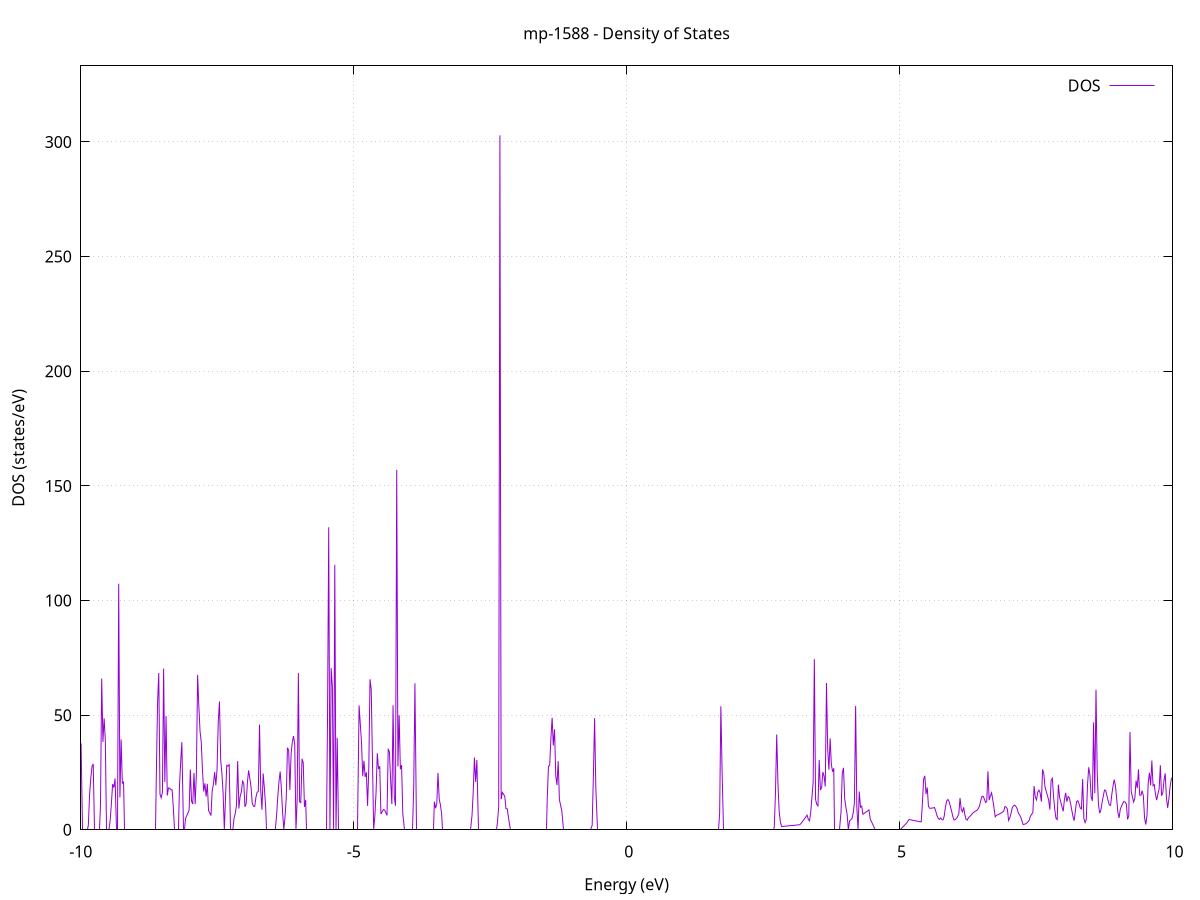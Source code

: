 set title 'mp-1588 - Density of States'
set xlabel 'Energy (eV)'
set ylabel 'DOS (states/eV)'
set grid
set xrange [-10:10]
set yrange [0:333.196]
set xzeroaxis lt -1
set terminal png size 800,600
set output 'mp-1588_dos_gnuplot.png'
plot '-' using 1:2 with lines title 'DOS'
-28.833200 0.000000
-28.810900 0.000000
-28.788700 0.000000
-28.766500 0.000000
-28.744200 0.000000
-28.722000 0.000000
-28.699700 0.000000
-28.677500 0.000000
-28.655200 0.000000
-28.633000 0.000000
-28.610800 0.000000
-28.588500 0.000000
-28.566300 0.000000
-28.544000 0.000000
-28.521800 0.000000
-28.499600 0.000000
-28.477300 0.000000
-28.455100 0.000000
-28.432800 0.000000
-28.410600 0.000000
-28.388400 0.000000
-28.366100 0.000000
-28.343900 0.000000
-28.321600 0.000000
-28.299400 0.000000
-28.277200 0.000000
-28.254900 0.000000
-28.232700 0.000000
-28.210400 0.000000
-28.188200 0.000000
-28.165900 0.000000
-28.143700 0.000000
-28.121500 0.000000
-28.099200 0.000000
-28.077000 0.000000
-28.054700 0.000000
-28.032500 0.000000
-28.010300 0.000000
-27.988000 0.000000
-27.965800 0.000000
-27.943500 0.000000
-27.921300 0.000000
-27.899100 0.000000
-27.876800 0.000000
-27.854600 0.000000
-27.832300 0.000000
-27.810100 0.000000
-27.787800 0.000000
-27.765600 0.000000
-27.743400 0.000000
-27.721100 0.000000
-27.698900 0.000000
-27.676600 0.000000
-27.654400 0.000000
-27.632200 0.000000
-27.609900 0.000000
-27.587700 0.000000
-27.565400 0.000000
-27.543200 0.000000
-27.521000 0.000000
-27.498700 0.000000
-27.476500 0.000000
-27.454200 0.000000
-27.432000 0.000000
-27.409700 0.000000
-27.387500 0.000000
-27.365300 0.000000
-27.343000 0.000000
-27.320800 0.000000
-27.298500 0.000000
-27.276300 0.000000
-27.254100 0.000000
-27.231800 0.000000
-27.209600 0.000000
-27.187300 0.000000
-27.165100 0.000000
-27.142900 0.000000
-27.120600 0.000000
-27.098400 0.000000
-27.076100 0.000000
-27.053900 0.000000
-27.031600 0.000000
-27.009400 0.000000
-26.987200 0.000000
-26.964900 0.000000
-26.942700 0.000000
-26.920400 0.000000
-26.898200 0.000000
-26.876000 0.000000
-26.853700 0.000000
-26.831500 0.000000
-26.809200 52.365300
-26.787000 88.742800
-26.764800 0.000000
-26.742500 0.000000
-26.720300 0.000000
-26.698000 0.000000
-26.675800 0.000000
-26.653500 0.000000
-26.631300 0.000000
-26.609100 0.000000
-26.586800 107.882700
-26.564600 0.000000
-26.542300 0.000000
-26.520100 58.008400
-26.497900 99.785500
-26.475600 407.110300
-26.453400 0.000000
-26.431100 0.000000
-26.408900 0.000000
-26.386700 0.000000
-26.364400 0.000000
-26.342200 0.000000
-26.319900 0.000000
-26.297700 0.000000
-26.275500 0.000000
-26.253200 226.582200
-26.231000 44.356100
-26.208700 0.000000
-26.186500 31.926200
-26.164200 134.675900
-26.142000 66.393600
-26.119800 0.000000
-26.097500 0.000000
-26.075300 0.000000
-26.053000 0.000000
-26.030800 0.000000
-26.008600 0.000000
-25.986300 0.000000
-25.964100 0.000000
-25.941800 0.000000
-25.919600 0.000000
-25.897400 0.000000
-25.875100 0.000000
-25.852900 0.000000
-25.830600 0.000000
-25.808400 0.000000
-25.786100 0.000000
-25.763900 0.000000
-25.741700 0.000000
-25.719400 0.000000
-25.697200 0.000000
-25.674900 0.000000
-25.652700 0.000000
-25.630500 0.000000
-25.608200 0.000000
-25.586000 0.000000
-25.563700 0.000000
-25.541500 0.000000
-25.519300 0.000000
-25.497000 0.000000
-25.474800 0.000000
-25.452500 0.000000
-25.430300 0.000000
-25.408000 0.000000
-25.385800 0.000000
-25.363600 0.000000
-25.341300 0.000000
-25.319100 0.000000
-25.296800 0.000000
-25.274600 0.000000
-25.252400 0.000000
-25.230100 0.000000
-25.207900 0.000000
-25.185600 0.000000
-25.163400 0.000000
-25.141200 0.000000
-25.118900 0.000000
-25.096700 0.000000
-25.074400 0.000000
-25.052200 0.000000
-25.029900 0.000000
-25.007700 0.000000
-24.985500 0.000000
-24.963200 0.000000
-24.941000 0.000000
-24.918700 0.000000
-24.896500 0.000000
-24.874300 0.000000
-24.852000 0.000000
-24.829800 0.000000
-24.807500 0.000000
-24.785300 0.000000
-24.763100 0.000000
-24.740800 0.000000
-24.718600 0.000000
-24.696300 0.000000
-24.674100 0.000000
-24.651800 0.000000
-24.629600 0.000000
-24.607400 0.000000
-24.585100 0.000000
-24.562900 0.000000
-24.540600 0.000000
-24.518400 0.000000
-24.496200 0.000000
-24.473900 0.000000
-24.451700 0.000000
-24.429400 0.000000
-24.407200 0.000000
-24.385000 0.000000
-24.362700 0.000000
-24.340500 0.000000
-24.318200 0.000000
-24.296000 0.000000
-24.273800 0.000000
-24.251500 0.000000
-24.229300 0.000000
-24.207000 0.000000
-24.184800 0.000000
-24.162500 0.000000
-24.140300 0.000000
-24.118100 0.000000
-24.095800 0.000000
-24.073600 0.000000
-24.051300 0.000000
-24.029100 0.000000
-24.006900 0.000000
-23.984600 0.000000
-23.962400 0.000000
-23.940100 0.000000
-23.917900 0.000000
-23.895700 0.000000
-23.873400 0.000000
-23.851200 0.000000
-23.828900 0.000000
-23.806700 0.000000
-23.784400 0.000000
-23.762200 0.000000
-23.740000 0.000000
-23.717700 0.000000
-23.695500 0.000000
-23.673200 0.000000
-23.651000 0.000000
-23.628800 0.000000
-23.606500 0.000000
-23.584300 0.000000
-23.562000 0.000000
-23.539800 0.000000
-23.517600 0.000000
-23.495300 0.000000
-23.473100 0.000000
-23.450800 0.000000
-23.428600 0.000000
-23.406300 0.000000
-23.384100 0.000000
-23.361900 0.000000
-23.339600 0.000000
-23.317400 0.000000
-23.295100 0.000000
-23.272900 0.000000
-23.250700 0.000000
-23.228400 0.000000
-23.206200 0.000000
-23.183900 0.000000
-23.161700 0.000000
-23.139500 0.000000
-23.117200 0.000000
-23.095000 0.000000
-23.072700 0.000000
-23.050500 0.000000
-23.028200 0.000000
-23.006000 0.000000
-22.983800 0.000000
-22.961500 0.000000
-22.939300 0.000000
-22.917000 0.000000
-22.894800 0.000000
-22.872600 0.000000
-22.850300 0.000000
-22.828100 0.000000
-22.805800 0.000000
-22.783600 0.000000
-22.761400 0.000000
-22.739100 0.000000
-22.716900 0.000000
-22.694600 0.000000
-22.672400 0.000000
-22.650200 0.000000
-22.627900 0.000000
-22.605700 0.000000
-22.583400 0.000000
-22.561200 0.000000
-22.538900 0.000000
-22.516700 0.000000
-22.494500 0.000000
-22.472200 0.000000
-22.450000 0.000000
-22.427700 0.000000
-22.405500 0.000000
-22.383300 0.000000
-22.361000 0.000000
-22.338800 0.000000
-22.316500 0.000000
-22.294300 0.000000
-22.272100 0.000000
-22.249800 0.000000
-22.227600 0.000000
-22.205300 0.000000
-22.183100 0.000000
-22.160800 0.000000
-22.138600 0.000000
-22.116400 0.000000
-22.094100 0.000000
-22.071900 0.000000
-22.049600 0.000000
-22.027400 0.000000
-22.005200 0.000000
-21.982900 0.000000
-21.960700 0.000000
-21.938400 0.000000
-21.916200 0.000000
-21.894000 0.000000
-21.871700 0.000000
-21.849500 0.000000
-21.827200 0.000000
-21.805000 0.000000
-21.782700 0.000000
-21.760500 0.000000
-21.738300 0.000000
-21.716000 0.000000
-21.693800 0.000000
-21.671500 0.000000
-21.649300 0.000000
-21.627100 0.000000
-21.604800 0.000000
-21.582600 0.000000
-21.560300 0.000000
-21.538100 0.000000
-21.515900 0.000000
-21.493600 0.000000
-21.471400 0.000000
-21.449100 0.000000
-21.426900 0.000000
-21.404600 0.000000
-21.382400 0.000000
-21.360200 0.000000
-21.337900 0.000000
-21.315700 0.000000
-21.293400 0.000000
-21.271200 0.000000
-21.249000 0.000000
-21.226700 0.000000
-21.204500 0.000000
-21.182200 0.000000
-21.160000 0.000000
-21.137800 0.000000
-21.115500 0.000000
-21.093300 0.000000
-21.071000 0.000000
-21.048800 0.000000
-21.026500 0.000000
-21.004300 0.000000
-20.982100 0.000000
-20.959800 0.000000
-20.937600 0.000000
-20.915300 0.000000
-20.893100 0.000000
-20.870900 0.000000
-20.848600 0.000000
-20.826400 0.000000
-20.804100 0.000000
-20.781900 0.000000
-20.759700 0.000000
-20.737400 0.000000
-20.715200 0.000000
-20.692900 0.000000
-20.670700 0.000000
-20.648500 0.000000
-20.626200 0.000000
-20.604000 0.000000
-20.581700 0.000000
-20.559500 0.000000
-20.537200 0.000000
-20.515000 0.000000
-20.492800 0.000000
-20.470500 0.000000
-20.448300 0.000000
-20.426000 0.000000
-20.403800 0.000000
-20.381600 0.000000
-20.359300 0.000000
-20.337100 0.000000
-20.314800 0.000000
-20.292600 0.000000
-20.270400 0.000000
-20.248100 0.000000
-20.225900 0.000000
-20.203600 0.000000
-20.181400 0.000000
-20.159100 0.000000
-20.136900 0.000000
-20.114700 0.000000
-20.092400 0.000000
-20.070200 0.000000
-20.047900 0.000000
-20.025700 0.000000
-20.003500 0.000000
-19.981200 0.000000
-19.959000 0.000000
-19.936700 0.000000
-19.914500 0.000000
-19.892300 0.000000
-19.870000 0.000000
-19.847800 0.000000
-19.825500 0.000000
-19.803300 0.000000
-19.781000 0.000000
-19.758800 0.000000
-19.736600 0.000000
-19.714300 0.000000
-19.692100 0.000000
-19.669800 0.000000
-19.647600 0.000000
-19.625400 0.000000
-19.603100 0.000000
-19.580900 0.000000
-19.558600 0.000000
-19.536400 0.000000
-19.514200 0.000000
-19.491900 0.000000
-19.469700 0.000000
-19.447400 0.000000
-19.425200 0.000000
-19.402900 0.000000
-19.380700 0.000000
-19.358500 0.000000
-19.336200 0.000000
-19.314000 0.000000
-19.291700 0.000000
-19.269500 0.000000
-19.247300 0.000000
-19.225000 0.000000
-19.202800 0.000000
-19.180500 0.000000
-19.158300 0.000000
-19.136100 0.000000
-19.113800 0.000000
-19.091600 0.000000
-19.069300 0.000000
-19.047100 0.000000
-19.024800 0.000000
-19.002600 0.000000
-18.980400 0.000000
-18.958100 0.000000
-18.935900 0.000000
-18.913600 0.000000
-18.891400 0.000000
-18.869200 0.000000
-18.846900 0.000000
-18.824700 0.000000
-18.802400 0.000000
-18.780200 0.000000
-18.758000 0.000000
-18.735700 0.000000
-18.713500 0.000000
-18.691200 0.000000
-18.669000 0.000000
-18.646800 0.000000
-18.624500 0.000000
-18.602300 0.000000
-18.580000 0.000000
-18.557800 0.000000
-18.535500 0.000000
-18.513300 0.000000
-18.491100 0.000000
-18.468800 0.000000
-18.446600 0.000000
-18.424300 0.000000
-18.402100 0.000000
-18.379900 0.000000
-18.357600 0.000000
-18.335400 0.000000
-18.313100 0.000000
-18.290900 0.000000
-18.268700 0.000000
-18.246400 0.000000
-18.224200 0.000000
-18.201900 0.000000
-18.179700 0.000000
-18.157400 0.000000
-18.135200 0.000000
-18.113000 0.000000
-18.090700 0.000000
-18.068500 0.000000
-18.046200 0.000000
-18.024000 0.000000
-18.001800 0.000000
-17.979500 0.000000
-17.957300 0.000000
-17.935000 0.000000
-17.912800 0.000000
-17.890600 0.000000
-17.868300 0.000000
-17.846100 0.000000
-17.823800 0.000000
-17.801600 0.000000
-17.779300 0.000000
-17.757100 0.000000
-17.734900 0.000000
-17.712600 0.000000
-17.690400 0.000000
-17.668100 0.000000
-17.645900 56.799400
-17.623700 154.063000
-17.601400 0.000000
-17.579200 178.960800
-17.556900 0.000000
-17.534700 0.000000
-17.512500 0.000000
-17.490200 0.000000
-17.468000 0.000000
-17.445700 0.000000
-17.423500 0.000000
-17.401200 0.000000
-17.379000 0.000000
-17.356800 0.000000
-17.334500 0.000000
-17.312300 0.000000
-17.290000 0.000000
-17.267800 0.000000
-17.245600 0.000000
-17.223300 0.000000
-17.201100 0.000000
-17.178800 0.000000
-17.156600 0.000000
-17.134400 0.000000
-17.112100 0.000000
-17.089900 0.000000
-17.067600 0.000000
-17.045400 0.000000
-17.023200 0.000000
-17.000900 0.000000
-16.978700 0.000000
-16.956400 0.000000
-16.934200 0.000000
-16.911900 0.000000
-16.889700 0.000000
-16.867500 0.000000
-16.845200 0.000000
-16.823000 0.000000
-16.800700 0.000000
-16.778500 0.000000
-16.756300 0.000000
-16.734000 0.000000
-16.711800 0.000000
-16.689500 0.000000
-16.667300 0.000000
-16.645100 0.000000
-16.622800 0.000000
-16.600600 0.000000
-16.578300 0.000000
-16.556100 0.000000
-16.533800 0.000000
-16.511600 0.000000
-16.489400 0.000000
-16.467100 0.000000
-16.444900 0.000000
-16.422600 0.000000
-16.400400 0.000000
-16.378200 0.000000
-16.355900 0.000000
-16.333700 0.000000
-16.311400 0.000000
-16.289200 0.000000
-16.267000 0.000000
-16.244700 0.000000
-16.222500 0.000000
-16.200200 0.000000
-16.178000 0.000000
-16.155700 0.000000
-16.133500 0.000000
-16.111300 0.000000
-16.089000 0.000000
-16.066800 0.000000
-16.044500 0.000000
-16.022300 0.000000
-16.000100 0.000000
-15.977800 0.000000
-15.955600 0.000000
-15.933300 0.000000
-15.911100 0.000000
-15.888900 0.000000
-15.866600 0.000000
-15.844400 0.000000
-15.822100 0.000000
-15.799900 0.000000
-15.777600 0.000000
-15.755400 0.000000
-15.733200 0.000000
-15.710900 0.000000
-15.688700 0.000000
-15.666400 0.000000
-15.644200 0.000000
-15.622000 0.000000
-15.599700 0.000000
-15.577500 0.000000
-15.555200 0.000000
-15.533000 0.000000
-15.510800 0.000000
-15.488500 0.000000
-15.466300 0.000000
-15.444000 0.000000
-15.421800 7.384300
-15.399500 48.489400
-15.377300 0.000000
-15.355100 0.000000
-15.332800 0.000000
-15.310600 0.000000
-15.288300 0.000000
-15.266100 0.000000
-15.243900 0.000000
-15.221600 0.000000
-15.199400 52.958300
-15.177100 43.950200
-15.154900 0.000000
-15.132700 0.000000
-15.110400 0.000000
-15.088200 0.000000
-15.065900 0.000000
-15.043700 0.000000
-15.021500 0.000000
-14.999200 0.000000
-14.977000 0.000000
-14.954700 0.000000
-14.932500 0.000000
-14.910200 0.000000
-14.888000 0.000000
-14.865800 0.000000
-14.843500 0.000000
-14.821300 0.000000
-14.799000 0.000000
-14.776800 0.000000
-14.754600 0.000000
-14.732300 0.000000
-14.710100 0.000000
-14.687800 0.000000
-14.665600 0.000000
-14.643400 0.000000
-14.621100 0.000000
-14.598900 0.000000
-14.576600 0.000000
-14.554400 0.000000
-14.532100 0.000000
-14.509900 0.000000
-14.487700 0.000000
-14.465400 0.000000
-14.443200 0.000000
-14.420900 190.174000
-14.398700 31.577400
-14.376500 0.000000
-14.354200 0.000000
-14.332000 0.000000
-14.309700 0.000000
-14.287500 0.000000
-14.265300 0.000000
-14.243000 44.984900
-14.220800 0.000000
-14.198500 0.000000
-14.176300 0.000000
-14.154000 0.000000
-14.131800 0.000000
-14.109600 0.000000
-14.087300 0.000000
-14.065100 0.000000
-14.042800 0.000000
-14.020600 0.000000
-13.998400 0.000000
-13.976100 0.000000
-13.953900 0.000000
-13.931600 0.000000
-13.909400 0.000000
-13.887200 0.000000
-13.864900 0.000000
-13.842700 0.000000
-13.820400 0.000000
-13.798200 0.000000
-13.775900 0.000000
-13.753700 0.000000
-13.731500 0.000000
-13.709200 0.000000
-13.687000 0.000000
-13.664700 0.000000
-13.642500 0.000000
-13.620300 0.000000
-13.598000 0.000000
-13.575800 0.000000
-13.553500 0.000000
-13.531300 0.000000
-13.509100 0.000000
-13.486800 0.000000
-13.464600 0.000000
-13.442300 0.000000
-13.420100 0.000000
-13.397800 43.230400
-13.375600 0.000000
-13.353400 0.000000
-13.331100 0.000000
-13.308900 0.000000
-13.286600 0.000000
-13.264400 0.000000
-13.242200 0.000000
-13.219900 0.000000
-13.197700 0.000000
-13.175400 0.000000
-13.153200 0.000000
-13.131000 0.000000
-13.108700 0.000000
-13.086500 0.000000
-13.064200 0.000000
-13.042000 0.000000
-13.019800 0.000000
-12.997500 0.000000
-12.975300 0.000000
-12.953000 0.000000
-12.930800 0.000000
-12.908500 0.000000
-12.886300 0.000000
-12.864100 0.000000
-12.841800 0.000000
-12.819600 0.000000
-12.797300 0.000000
-12.775100 0.000000
-12.752900 0.000000
-12.730600 0.000000
-12.708400 0.000000
-12.686100 0.000000
-12.663900 0.000000
-12.641700 0.000000
-12.619400 0.000000
-12.597200 0.000000
-12.574900 0.000000
-12.552700 0.000000
-12.530400 0.000000
-12.508200 0.000000
-12.486000 0.000000
-12.463700 220.312800
-12.441500 0.000000
-12.419200 0.000000
-12.397000 0.000000
-12.374800 0.000000
-12.352500 0.000000
-12.330300 0.000000
-12.308000 0.000000
-12.285800 0.000000
-12.263600 0.000000
-12.241300 0.000000
-12.219100 0.000000
-12.196800 0.000000
-12.174600 0.000000
-12.152300 0.000000
-12.130100 0.000000
-12.107900 0.000000
-12.085600 0.000000
-12.063400 0.000000
-12.041100 0.000000
-12.018900 0.000000
-11.996700 0.000000
-11.974400 0.000000
-11.952200 0.000000
-11.929900 0.000000
-11.907700 0.000000
-11.885500 0.000000
-11.863200 0.000000
-11.841000 113.434600
-11.818700 0.000000
-11.796500 0.000000
-11.774200 0.000000
-11.752000 0.000000
-11.729800 0.000000
-11.707500 0.000000
-11.685300 0.000000
-11.663000 0.000000
-11.640800 0.000000
-11.618600 0.000000
-11.596300 0.000000
-11.574100 0.000000
-11.551800 0.000000
-11.529600 13.492100
-11.507400 65.642900
-11.485100 57.851800
-11.462900 87.668700
-11.440600 39.266000
-11.418400 14.280400
-11.396100 2.425700
-11.373900 0.000000
-11.351700 0.000000
-11.329400 0.000000
-11.307200 0.000000
-11.284900 0.000000
-11.262700 0.000000
-11.240500 0.000000
-11.218200 0.000000
-11.196000 33.744000
-11.173700 29.697400
-11.151500 14.288600
-11.129300 0.000000
-11.107000 0.000000
-11.084800 0.000000
-11.062500 0.000000
-11.040300 0.000000
-11.018100 0.000000
-10.995800 0.000000
-10.973600 0.000000
-10.951300 0.000000
-10.929100 0.000000
-10.906800 0.000000
-10.884600 0.000000
-10.862400 0.000000
-10.840100 0.000000
-10.817900 0.000000
-10.795600 0.000000
-10.773400 0.000000
-10.751200 0.000000
-10.728900 0.000000
-10.706700 0.000000
-10.684400 0.000000
-10.662200 0.000000
-10.640000 0.000000
-10.617700 0.000000
-10.595500 0.000000
-10.573200 0.000000
-10.551000 0.000000
-10.528700 0.000000
-10.506500 0.000000
-10.484300 0.000000
-10.462000 0.000000
-10.439800 0.000000
-10.417500 0.000000
-10.395300 0.000000
-10.373100 0.000000
-10.350800 0.000000
-10.328600 0.000000
-10.306300 0.000000
-10.284100 0.000000
-10.261900 0.000000
-10.239600 0.000000
-10.217400 0.000000
-10.195100 0.000000
-10.172900 0.000000
-10.150600 0.000000
-10.128400 0.000000
-10.106200 15.476000
-10.083900 23.640500
-10.061700 29.358200
-10.039400 47.550900
-10.017200 33.882900
-9.995000 37.674700
-9.972700 0.000000
-9.950500 0.000000
-9.928200 0.000000
-9.906000 0.000000
-9.883800 0.000000
-9.861500 2.022500
-9.839300 15.181900
-9.817000 22.445700
-9.794800 27.628200
-9.772500 28.744700
-9.750300 0.000000
-9.728100 0.000000
-9.705800 0.000000
-9.683600 0.000000
-9.661300 0.000000
-9.639100 10.916900
-9.616900 65.952400
-9.594600 38.310000
-9.572400 48.585100
-9.550100 38.542700
-9.527900 0.000000
-9.505700 0.000000
-9.483400 0.171000
-9.461200 4.208900
-9.438900 11.693000
-9.416700 19.965200
-9.394500 18.402000
-9.372200 22.369500
-9.350000 0.000000
-9.327700 0.000000
-9.305500 107.309200
-9.283200 14.093500
-9.261000 39.374000
-9.238800 20.292800
-9.216500 20.823200
-9.194300 0.000000
-9.172000 0.000000
-9.149800 0.000000
-9.127600 0.000000
-9.105300 0.000000
-9.083100 0.000000
-9.060800 0.000000
-9.038600 0.000000
-9.016400 0.000000
-8.994100 0.000000
-8.971900 0.000000
-8.949600 0.000000
-8.927400 0.000000
-8.905100 0.000000
-8.882900 0.000000
-8.860700 0.000000
-8.838400 0.000000
-8.816200 0.000000
-8.793900 0.000000
-8.771700 0.000000
-8.749500 0.000000
-8.727200 0.000000
-8.705000 0.000000
-8.682700 0.000000
-8.660500 0.000000
-8.638300 0.000000
-8.616000 23.908100
-8.593800 55.196500
-8.571500 68.371000
-8.549300 15.550200
-8.527000 13.936400
-8.504800 16.338100
-8.482600 70.311700
-8.460300 20.839800
-8.438100 49.614200
-8.415800 14.939100
-8.393600 18.235600
-8.371400 18.154600
-8.349100 17.453800
-8.326900 17.418500
-8.304600 9.598600
-8.282400 0.000000
-8.260200 0.000000
-8.237900 0.000000
-8.215700 0.000000
-8.193400 18.492600
-8.171200 29.056600
-8.148900 38.229800
-8.126700 0.000000
-8.104500 0.000000
-8.082200 4.839100
-8.060000 6.077600
-8.037700 7.316200
-8.015500 8.555000
-7.993300 26.225900
-7.971000 12.409800
-7.948800 11.251900
-7.926500 24.789100
-7.904300 11.233500
-7.882100 24.678200
-7.859800 67.564200
-7.837600 53.990600
-7.815300 42.931400
-7.793100 38.164400
-7.770800 26.057000
-7.748600 16.701700
-7.726400 20.253400
-7.704100 14.502000
-7.681900 20.031000
-7.659600 8.412900
-7.637400 7.310100
-7.615200 6.204200
-7.592900 16.909200
-7.570700 19.841600
-7.548400 25.184600
-7.526200 19.443800
-7.504000 26.234200
-7.481700 47.039700
-7.459500 55.978800
-7.437200 30.386100
-7.415000 24.657000
-7.392800 16.026600
-7.370500 0.000000
-7.348300 14.279800
-7.326000 28.116100
-7.303800 27.736600
-7.281500 28.407400
-7.259300 0.000000
-7.237100 0.000000
-7.214800 0.011600
-7.192600 4.971700
-7.170300 7.063800
-7.148100 10.535500
-7.125900 29.961100
-7.103600 9.256400
-7.081400 14.446700
-7.059100 16.429900
-7.036900 21.198100
-7.014700 20.333100
-6.992400 10.003800
-6.970200 11.469300
-6.947900 20.573900
-6.925700 25.910200
-6.903400 22.462300
-6.881200 18.597100
-6.859000 11.583900
-6.836700 10.248400
-6.814500 10.216000
-6.792200 14.059100
-6.770000 16.337600
-6.747800 16.743400
-6.725500 45.871800
-6.703300 17.063100
-6.681000 8.730400
-6.658800 24.588900
-6.636600 18.138800
-6.614300 10.343100
-6.592100 0.000000
-6.569800 0.000000
-6.547600 0.000000
-6.525300 0.000000
-6.503100 0.000000
-6.480900 0.000000
-6.458600 0.000000
-6.436400 0.177900
-6.414100 5.884900
-6.391900 14.210300
-6.369700 20.871000
-6.347400 25.402300
-6.325200 17.769100
-6.302900 7.589300
-6.280700 0.000000
-6.258500 5.683000
-6.236200 13.634000
-6.214000 35.771500
-6.191700 34.602600
-6.169500 17.357900
-6.147200 33.013500
-6.125000 38.251000
-6.102800 40.867500
-6.080500 37.332500
-6.058300 0.000000
-6.036000 13.038000
-6.013800 68.354800
-5.991600 12.164000
-5.969300 11.855600
-5.947100 30.945200
-5.924800 29.323100
-5.902600 9.948700
-5.880400 13.060400
-5.858100 0.000000
-5.835900 0.000000
-5.813600 0.000000
-5.791400 0.000000
-5.769100 0.000000
-5.746900 0.000000
-5.724700 0.000000
-5.702400 0.000000
-5.680200 0.000000
-5.657900 0.000000
-5.635700 0.000000
-5.613500 0.000000
-5.591200 0.000000
-5.569000 0.000000
-5.546700 0.000000
-5.524500 0.000000
-5.502300 0.000000
-5.480000 48.527300
-5.457800 131.947900
-5.435500 0.000000
-5.413300 70.502600
-5.391100 62.302500
-5.368800 0.000000
-5.346600 115.566000
-5.324300 0.000000
-5.302100 40.100600
-5.279800 0.000000
-5.257600 0.000000
-5.235400 0.000000
-5.213100 0.000000
-5.190900 0.000000
-5.168600 0.000000
-5.146400 0.000000
-5.124200 0.000000
-5.101900 0.000000
-5.079700 0.000000
-5.057400 0.000000
-5.035200 0.000000
-5.013000 0.000000
-4.990700 0.000000
-4.968500 0.000000
-4.946200 0.000000
-4.924000 0.000000
-4.901700 54.208500
-4.879500 46.160700
-4.857300 38.118500
-4.835000 23.352000
-4.812800 30.138300
-4.790500 23.051100
-4.768300 25.014000
-4.746100 10.433100
-4.723800 26.922500
-4.701600 65.636300
-4.679300 61.221300
-4.657100 31.016500
-4.634900 0.000000
-4.612600 6.192600
-4.590400 16.538100
-4.568100 33.362800
-4.545900 26.499300
-4.523600 27.706800
-4.501400 6.853600
-4.479200 7.845200
-4.456900 8.837900
-4.434700 8.612200
-4.412400 7.442600
-4.390200 6.273500
-4.368000 35.326100
-4.345700 33.839500
-4.323500 21.463300
-4.301200 11.198100
-4.279000 54.305000
-4.256800 14.403100
-4.234500 10.493300
-4.212300 156.970800
-4.190000 27.584900
-4.167800 49.984700
-4.145500 26.400100
-4.123300 28.200800
-4.101100 6.971500
-4.078800 0.000000
-4.056600 0.000000
-4.034300 0.000000
-4.012100 0.000000
-3.989900 0.000000
-3.967600 0.000000
-3.945400 0.000000
-3.923100 0.000000
-3.900900 18.535400
-3.878700 63.885800
-3.856400 0.000000
-3.834200 0.000000
-3.811900 0.000000
-3.789700 0.000000
-3.767400 0.000000
-3.745200 0.000000
-3.723000 0.000000
-3.700700 0.000000
-3.678500 0.000000
-3.656200 0.000000
-3.634000 0.000000
-3.611800 0.000000
-3.589500 0.000000
-3.567300 0.000000
-3.545000 0.000000
-3.522800 12.232600
-3.500600 9.409300
-3.478300 11.387400
-3.456100 24.827500
-3.433800 13.503200
-3.411600 10.779300
-3.389400 6.977700
-3.367100 0.000000
-3.344900 0.000000
-3.322600 0.000000
-3.300400 0.000000
-3.278100 0.000000
-3.255900 0.000000
-3.233700 0.000000
-3.211400 0.000000
-3.189200 0.000000
-3.166900 0.000000
-3.144700 0.000000
-3.122500 0.000000
-3.100200 0.000000
-3.078000 0.000000
-3.055700 0.000000
-3.033500 0.000000
-3.011300 0.000000
-2.989000 0.000000
-2.966800 0.000000
-2.944500 0.000000
-2.922300 0.000000
-2.900000 0.000000
-2.877800 0.000000
-2.855600 0.000000
-2.833300 6.043300
-2.811100 16.300200
-2.788800 31.511900
-2.766600 20.886700
-2.744400 30.438300
-2.722100 0.000000
-2.699900 0.000000
-2.677600 0.000000
-2.655400 0.000000
-2.633200 0.000000
-2.610900 0.000000
-2.588700 0.000000
-2.566400 0.000000
-2.544200 0.000000
-2.521900 0.000000
-2.499700 0.000000
-2.477500 0.000000
-2.455200 0.000000
-2.433000 0.000000
-2.410700 0.000000
-2.388500 0.000000
-2.366300 3.190600
-2.344000 10.142400
-2.321800 302.905900
-2.299500 13.289900
-2.277300 16.310200
-2.255100 15.523200
-2.232800 14.568600
-2.210600 9.250200
-2.188300 9.164500
-2.166100 5.627700
-2.143800 2.043100
-2.121600 0.000000
-2.099400 0.000000
-2.077100 0.000000
-2.054900 0.000000
-2.032600 0.000000
-2.010400 0.000000
-1.988200 0.000000
-1.965900 0.000000
-1.943700 0.000000
-1.921400 0.000000
-1.899200 0.000000
-1.877000 0.000000
-1.854700 0.000000
-1.832500 0.000000
-1.810200 0.000000
-1.788000 0.000000
-1.765800 0.000000
-1.743500 0.000000
-1.721300 0.000000
-1.699000 0.000000
-1.676800 0.000000
-1.654500 0.000000
-1.632300 0.000000
-1.610100 0.000000
-1.587800 0.000000
-1.565600 0.000000
-1.543300 0.000000
-1.521100 0.000000
-1.498900 0.000000
-1.476600 0.000000
-1.454400 13.882100
-1.432100 27.673900
-1.409900 28.061000
-1.387700 39.769400
-1.365400 48.833300
-1.343200 36.764700
-1.320900 43.791100
-1.298700 23.611900
-1.276400 19.519000
-1.254200 29.953200
-1.232000 13.147700
-1.209700 10.693900
-1.187500 8.103400
-1.165200 0.000000
-1.143000 0.000000
-1.120800 0.000000
-1.098500 0.000000
-1.076300 0.000000
-1.054000 0.000000
-1.031800 0.000000
-1.009600 0.000000
-0.987300 0.000000
-0.965100 0.000000
-0.942800 0.000000
-0.920600 0.000000
-0.898300 0.000000
-0.876100 0.000000
-0.853900 0.000000
-0.831600 0.000000
-0.809400 0.000000
-0.787100 0.000000
-0.764900 0.000000
-0.742700 0.000000
-0.720400 0.000000
-0.698200 0.000000
-0.675900 0.000000
-0.653700 0.000000
-0.631500 1.944100
-0.609200 23.641900
-0.587000 48.703800
-0.564700 18.213400
-0.542500 0.000000
-0.520200 0.000000
-0.498000 0.000000
-0.475800 0.000000
-0.453500 0.000000
-0.431300 0.000000
-0.409000 0.000000
-0.386800 0.000000
-0.364600 0.000000
-0.342300 0.000000
-0.320100 0.000000
-0.297800 0.000000
-0.275600 0.000000
-0.253400 0.000000
-0.231100 0.000000
-0.208900 0.000000
-0.186600 0.000000
-0.164400 0.000000
-0.142100 0.000000
-0.119900 0.000000
-0.097700 0.000000
-0.075400 0.000000
-0.053200 0.000000
-0.030900 0.000000
-0.008700 0.000000
0.013500 0.000000
0.035800 0.000000
0.058000 0.000000
0.080300 0.000000
0.102500 0.000000
0.124700 0.000000
0.147000 0.000000
0.169200 0.000000
0.191500 0.000000
0.213700 0.000000
0.235900 0.000000
0.258200 0.000000
0.280400 0.000000
0.302700 0.000000
0.324900 0.000000
0.347200 0.000000
0.369400 0.000000
0.391600 0.000000
0.413900 0.000000
0.436100 0.000000
0.458400 0.000000
0.480600 0.000000
0.502800 0.000000
0.525100 0.000000
0.547300 0.000000
0.569600 0.000000
0.591800 0.000000
0.614000 0.000000
0.636300 0.000000
0.658500 0.000000
0.680800 0.000000
0.703000 0.000000
0.725300 0.000000
0.747500 0.000000
0.769700 0.000000
0.792000 0.000000
0.814200 0.000000
0.836500 0.000000
0.858700 0.000000
0.880900 0.000000
0.903200 0.000000
0.925400 0.000000
0.947700 0.000000
0.969900 0.000000
0.992100 0.000000
1.014400 0.000000
1.036600 0.000000
1.058900 0.000000
1.081100 0.000000
1.103400 0.000000
1.125600 0.000000
1.147800 0.000000
1.170100 0.000000
1.192300 0.000000
1.214600 0.000000
1.236800 0.000000
1.259000 0.000000
1.281300 0.000000
1.303500 0.000000
1.325800 0.000000
1.348000 0.000000
1.370200 0.000000
1.392500 0.000000
1.414700 0.000000
1.437000 0.000000
1.459200 0.000000
1.481500 0.000000
1.503700 0.000000
1.525900 0.000000
1.548200 0.000000
1.570400 0.000000
1.592700 0.000000
1.614900 0.000000
1.637100 0.000000
1.659400 0.000000
1.681600 0.000000
1.703900 7.111800
1.726100 53.867000
1.748300 25.843300
1.770600 0.000000
1.792800 0.000000
1.815100 0.000000
1.837300 0.000000
1.859600 0.000000
1.881800 0.000000
1.904000 0.000000
1.926300 0.000000
1.948500 0.000000
1.970800 0.000000
1.993000 0.000000
2.015200 0.000000
2.037500 0.000000
2.059700 0.000000
2.082000 0.000000
2.104200 0.000000
2.126400 0.000000
2.148700 0.000000
2.170900 0.000000
2.193200 0.000000
2.215400 0.000000
2.237600 0.000000
2.259900 0.000000
2.282100 0.000000
2.304400 0.000000
2.326600 0.000000
2.348900 0.000000
2.371100 0.000000
2.393300 0.000000
2.415600 0.000000
2.437800 0.000000
2.460100 0.000000
2.482300 0.000000
2.504500 0.000000
2.526800 0.000000
2.549000 0.000000
2.571300 0.000000
2.593500 0.000000
2.615700 0.000000
2.638000 0.000000
2.660200 0.000000
2.682500 0.000000
2.704700 1.211300
2.727000 16.527900
2.749200 41.553000
2.771400 20.458900
2.793700 8.088200
2.815900 3.451900
2.838200 1.418800
2.860400 1.469900
2.882600 1.521200
2.904900 1.572500
2.927100 1.624000
2.949400 1.675600
2.971600 1.727300
2.993800 1.779100
3.016100 1.831000
3.038300 1.883000
3.060600 1.935100
3.082800 1.987300
3.105100 2.039700
3.127300 2.092100
3.149500 2.144700
3.171800 2.222300
3.194000 2.710200
3.216300 3.434800
3.238500 4.164200
3.260700 4.898300
3.283000 5.637300
3.305200 6.380900
3.327500 4.599900
3.349700 3.894900
3.371900 7.456400
3.394200 14.177600
3.416400 20.616100
3.438700 74.442000
3.460900 13.301300
3.483200 11.041500
3.505400 10.405800
3.527600 30.467200
3.549900 17.368700
3.572100 18.371800
3.594400 25.186400
3.616600 23.421000
3.638800 18.840700
3.661100 64.008700
3.683300 35.198000
3.705600 26.198300
3.727800 39.884900
3.750000 28.612100
3.772300 25.307300
3.794500 26.859800
3.816800 0.000000
3.839000 0.000000
3.861300 0.000000
3.883500 0.000000
3.905700 0.000000
3.928000 7.998800
3.950200 24.636100
3.972500 27.036800
3.994700 13.435000
4.016900 9.715500
4.039200 6.788400
4.061400 0.000000
4.083700 3.821400
4.105900 4.368100
4.128100 4.914800
4.150400 7.291800
4.172600 11.798300
4.194900 54.035600
4.217100 9.983000
4.239300 0.000000
4.261600 16.686200
4.283800 9.877900
4.306100 10.332500
4.328300 6.795900
4.350600 7.153800
4.372800 7.534300
4.395000 7.914400
4.417300 8.294200
4.439500 8.673600
4.461800 4.796900
4.484000 3.638600
4.506200 2.480000
4.528500 1.321000
4.550700 0.161600
4.573000 0.000000
4.595200 0.000000
4.617400 0.000000
4.639700 0.000000
4.661900 0.000000
4.684200 0.000000
4.706400 0.000000
4.728700 0.000000
4.750900 0.000000
4.773100 0.000000
4.795400 0.000000
4.817600 0.000000
4.839900 0.000000
4.862100 0.000000
4.884300 0.000000
4.906600 0.000000
4.928800 0.000000
4.951100 0.000000
4.973300 0.000000
4.995500 0.000000
5.017800 0.170000
5.040000 0.724000
5.062300 1.275700
5.084500 1.825000
5.106800 2.371900
5.129000 2.916400
5.151200 3.726300
5.173500 4.477600
5.195700 4.367300
5.218000 4.257800
5.240200 4.148900
5.262400 4.040800
5.284700 3.933500
5.306900 3.826800
5.329200 3.720900
5.351400 3.615800
5.373600 3.511300
5.395900 3.461700
5.418100 11.402100
5.440400 22.031200
5.462600 23.515800
5.484900 15.577700
5.507100 18.421400
5.529300 10.239600
5.551600 9.363500
5.573800 9.399900
5.596100 9.467200
5.618300 9.565600
5.640500 9.695000
5.662800 8.118800
5.685000 6.169100
5.707300 5.053900
5.729500 4.555500
5.751700 5.169200
5.774000 4.432400
5.796200 4.321500
5.818500 5.981200
5.840700 10.003100
5.862900 12.586900
5.885200 13.215700
5.907400 12.315200
5.929700 10.314300
5.951900 8.269600
5.974200 5.903900
5.996400 4.256400
6.018600 4.402200
6.040900 4.893000
6.063100 5.728900
6.085400 6.909700
6.107600 13.839500
6.129800 8.864500
6.152100 7.793200
6.174300 9.806100
6.196600 6.504500
6.218800 4.495200
6.241000 4.211400
6.263300 5.341600
6.285500 5.755600
6.307800 6.316700
6.330000 7.037300
6.352300 7.479700
6.374500 7.884600
6.396700 8.209400
6.419000 8.508800
6.441200 9.222800
6.463500 10.262900
6.485700 12.618200
6.507900 14.533400
6.530200 14.654900
6.552400 13.506000
6.574700 11.880400
6.596900 12.320300
6.619100 25.518100
6.641400 12.937100
6.663600 14.803900
6.685900 16.129300
6.708100 13.030500
6.730400 9.505800
6.752600 5.655100
6.774800 6.321000
6.797100 6.514600
6.819300 6.750300
6.841600 7.028000
6.863800 7.347700
6.886000 7.709400
6.908300 8.113100
6.930500 10.131800
6.952800 9.857700
6.975000 9.023700
6.997200 4.081500
7.019500 5.193500
7.041700 7.111400
7.064000 9.544000
7.086200 10.443700
7.108500 10.705300
7.130700 10.185600
7.152900 9.217700
7.175200 7.326300
7.197400 6.544700
7.219700 5.522400
7.241900 3.882600
7.264100 2.280800
7.286400 2.424900
7.308600 2.570400
7.330900 2.947900
7.353100 3.543100
7.375300 4.161500
7.397600 5.990300
7.419800 6.736400
7.442100 7.503500
7.464300 19.082800
7.486600 14.176700
7.508800 13.015900
7.531000 16.380000
7.553300 17.309300
7.575500 16.036100
7.597800 12.286800
7.620000 26.358500
7.642200 24.478600
7.664500 18.590200
7.686700 16.783200
7.709000 14.944600
7.731200 12.991300
7.753400 8.813500
7.775700 21.525700
7.797900 22.465500
7.820200 14.807900
7.842400 8.983800
7.864600 5.038900
7.886900 4.459000
7.909100 19.700200
7.931400 14.190100
7.953600 12.036600
7.975900 10.011400
7.998100 8.045000
8.020300 13.272100
8.042600 16.119800
8.064800 12.245900
8.087100 14.509700
8.109300 13.991600
8.131500 11.647700
8.153800 8.702400
8.176000 5.908400
8.198300 3.962600
8.220500 8.212700
8.242700 12.373100
8.265000 12.704300
8.287200 11.289300
8.309500 9.520700
8.331700 9.029300
8.354000 22.148000
8.376200 4.934300
8.398400 3.139300
8.420700 4.510800
8.442900 19.451900
8.465200 27.271400
8.487400 23.773600
8.509600 14.263600
8.531900 12.625900
8.554100 46.839400
8.576400 15.930800
8.598600 61.110200
8.620800 25.068000
8.643100 11.226800
8.665300 7.243000
8.687600 8.522900
8.709800 11.876200
8.732100 14.747400
8.754300 17.350700
8.776500 17.092200
8.798800 14.873800
8.821000 12.555100
8.843300 10.801700
8.865500 10.632900
8.887700 15.337600
8.910000 19.010900
8.932200 21.882100
8.954500 19.212600
8.976700 13.759200
8.998900 7.691000
9.021200 5.138800
9.043400 8.975400
9.065700 10.314900
9.087900 11.498800
9.110200 12.385500
9.132400 12.107400
9.154600 11.165000
9.176900 4.531500
9.199100 6.097700
9.221400 42.629700
9.243600 16.727800
9.265800 14.255700
9.288100 12.096600
9.310300 13.792800
9.332600 21.459500
9.354800 18.184100
9.377000 26.347200
9.399300 15.162700
9.421500 15.060200
9.443800 17.023400
9.466000 14.901200
9.488300 5.162400
9.510500 2.280600
9.532700 6.181600
9.555000 20.515800
9.577200 24.868700
9.599500 19.383800
9.621700 30.183500
9.643900 19.205900
9.666200 19.698500
9.688400 15.420900
9.710700 12.917500
9.732900 15.669900
9.755100 17.837100
9.777400 28.144000
9.799600 14.855800
9.821900 16.095500
9.844100 21.523900
9.866300 24.617200
9.888600 14.105200
9.910800 9.556200
9.933100 13.255700
9.955300 18.702100
9.977600 22.055900
9.999800 22.931500
10.022000 11.069700
10.044300 10.460400
10.066500 15.805500
10.088800 15.240900
10.111000 16.374400
10.133200 20.661700
10.155500 30.277700
10.177700 27.989300
10.200000 18.963800
10.222200 18.219500
10.244400 17.732200
10.266700 12.795400
10.288900 10.947700
10.311200 11.156900
10.333400 14.939100
10.355700 15.457800
10.377900 16.834400
10.400100 19.032000
10.422400 11.559900
10.444600 9.579700
10.466900 8.367800
10.489100 8.813100
10.511300 8.988000
10.533600 9.698200
10.555800 10.865800
10.578100 11.907400
10.600300 12.845800
10.622500 15.701700
10.644800 16.620000
10.667000 17.259500
10.689300 17.699100
10.711500 16.902200
10.733800 16.021100
10.756000 16.916800
10.778200 15.819000
10.800500 12.836500
10.822700 10.697600
10.845000 9.168300
10.867200 9.661500
10.889400 10.110900
10.911700 10.450200
10.933900 12.960500
10.956200 15.759400
10.978400 19.584900
11.000600 19.014200
11.022900 10.336100
11.045100 11.198700
11.067400 11.372400
11.089600 11.463300
11.111900 11.277700
11.134100 10.940500
11.156300 11.596000
11.178600 10.374100
11.200800 11.014000
11.223100 11.406600
11.245300 12.042300
11.267500 12.860800
11.289800 14.924000
11.312000 18.672700
11.334300 17.416600
11.356500 14.177500
11.378700 11.339400
11.401000 12.294600
11.423200 6.302900
11.445500 8.169000
11.467700 9.192600
11.489900 9.904300
11.512200 10.390200
11.534400 16.516400
11.556700 17.635400
11.578900 13.138400
11.601200 13.196200
11.623400 15.223900
11.645600 17.725900
11.667900 10.741900
11.690100 14.834300
11.712400 18.890300
11.734600 19.676300
11.756800 21.147200
11.779100 19.309200
11.801300 16.218700
11.823600 14.836100
11.845800 14.222100
11.868000 13.562700
11.890300 12.657700
11.912500 14.374800
11.934800 30.544100
11.957000 17.398200
11.979300 14.694900
12.001500 15.912800
12.023700 13.057100
12.046000 14.065100
12.068200 14.491400
12.090500 16.709500
12.112700 16.590900
12.134900 11.746100
12.157200 11.470300
12.179400 14.162600
12.201700 15.982900
12.223900 15.511600
12.246100 13.515700
12.268400 13.509700
12.290600 11.340100
12.312900 11.748100
12.335100 12.100000
12.357400 12.920300
12.379600 13.751100
12.401800 14.513700
12.424100 14.625000
12.446300 13.620600
12.468600 14.657300
12.490800 14.613400
12.513000 13.885700
12.535300 13.748900
12.557500 14.519400
12.579800 14.639800
12.602000 13.908900
12.624200 12.657100
12.646500 10.807300
12.668700 9.656300
12.691000 8.838400
12.713200 7.722300
12.735500 6.398400
12.757700 5.221700
12.779900 4.192400
12.802200 11.797900
12.824400 23.100000
12.846700 27.650900
12.868900 25.776400
12.891100 22.273900
12.913400 19.815300
12.935600 18.846100
12.957900 14.488400
12.980100 11.765400
13.002300 14.063500
13.024600 17.137600
13.046800 22.092700
13.069100 22.494600
13.091300 22.001500
13.113600 20.929700
13.135800 21.678400
13.158000 19.795300
13.180300 15.390600
13.202500 14.339700
13.224800 14.449800
13.247000 13.769300
13.269200 12.085500
13.291500 21.991000
13.313700 25.277500
13.336000 23.260300
13.358200 20.136400
13.380400 16.379500
13.402700 17.319900
13.424900 11.848100
13.447200 6.247700
13.469400 6.278500
13.491600 7.229200
13.513900 27.977200
13.536100 23.558400
13.558400 15.427900
13.580600 8.151800
13.602900 2.429900
13.625100 0.016900
13.647300 0.000000
13.669600 0.000000
13.691800 0.000000
13.714100 0.000000
13.736300 0.000000
13.758500 0.000000
13.780800 0.000000
13.803000 0.000000
13.825300 0.000000
13.847500 0.000000
13.869700 0.000000
13.892000 0.000000
13.914200 0.000000
13.936500 0.000000
13.958700 0.000000
13.981000 0.000000
14.003200 0.000000
14.025400 0.000000
14.047700 0.000000
14.069900 0.000000
14.092200 0.000000
14.114400 0.000000
14.136600 0.000000
14.158900 0.000000
14.181100 0.000000
14.203400 0.000000
14.225600 0.000000
14.247800 0.000000
14.270100 0.000000
14.292300 0.000000
14.314600 0.000000
14.336800 0.000000
14.359100 0.000000
14.381300 0.000000
14.403500 0.000000
14.425800 0.000000
14.448000 0.000000
14.470300 0.000000
14.492500 0.000000
14.514700 0.000000
14.537000 0.000000
14.559200 0.000000
14.581500 0.000000
14.603700 0.000000
14.625900 0.000000
14.648200 0.000000
14.670400 0.000000
14.692700 0.000000
14.714900 0.000000
14.737200 0.000000
14.759400 0.000000
14.781600 0.000000
14.803900 0.000000
14.826100 0.000000
14.848400 0.000000
14.870600 0.000000
14.892800 0.000000
14.915100 0.000000
14.937300 0.000000
14.959600 0.000000
14.981800 0.000000
15.004000 0.000000
15.026300 0.000000
15.048500 0.000000
15.070800 0.000000
15.093000 0.000000
15.115300 0.000000
15.137500 0.000000
15.159700 0.000000
15.182000 0.000000
15.204200 0.000000
15.226500 0.000000
15.248700 0.000000
15.270900 0.000000
15.293200 0.000000
15.315400 0.000000
15.337700 0.000000
15.359900 0.000000
15.382100 0.000000
15.404400 0.000000
15.426600 0.000000
15.448900 0.000000
15.471100 0.000000
15.493300 0.000000
15.515600 0.000000
15.537800 0.000000
15.560100 0.000000
15.582300 0.000000
15.604600 0.000000
15.626800 0.000000
15.649000 0.000000
e
